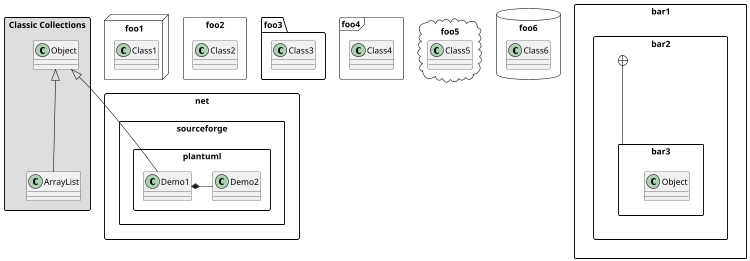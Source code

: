@startuml

package "Classic Collections" #DDDDDD {
  Object <|-- ArrayList
}

package net.sourceforge.plantuml {
  Object <|-- Demo1
  Demo1 *- Demo2
}

scale 750 width
package foo1 <<Node>> {
  class Class1
}

package foo2 <<Rectangle>> {
  class Class2
}

package foo3 <<Folder>> {
  class Class3
}

package foo4 <<Frame>> {
  class Class4
}

package foo5 <<Cloud>> {
  class Class5
}

package foo6 <<Database>> {
  class Class6
}

skinparam packageStyle rectangle

package bar1.bar2 {
}

package bar1.bar2.bar3 {
  class Object
}

bar1.bar2 +-- bar1.bar2.bar3

@enduml
